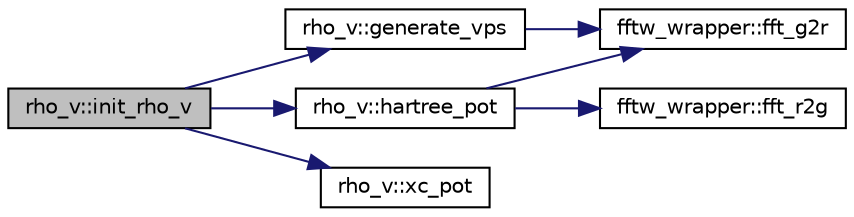 digraph "rho_v::init_rho_v"
{
 // LATEX_PDF_SIZE
  edge [fontname="Helvetica",fontsize="10",labelfontname="Helvetica",labelfontsize="10"];
  node [fontname="Helvetica",fontsize="10",shape=record];
  rankdir="LR";
  Node1 [label="rho_v::init_rho_v",height=0.2,width=0.4,color="black", fillcolor="grey75", style="filled", fontcolor="black",tooltip="Initialize rho, Vps, Vks."];
  Node1 -> Node2 [color="midnightblue",fontsize="10",style="solid",fontname="Helvetica"];
  Node2 [label="rho_v::generate_vps",height=0.2,width=0.4,color="black", fillcolor="white", style="filled",URL="$namespacerho__v.html#a3813003555dcf513988a47b2e5e49c8f",tooltip="Pseudopotential Vps is computed."];
  Node2 -> Node3 [color="midnightblue",fontsize="10",style="solid",fontname="Helvetica"];
  Node3 [label="fftw_wrapper::fft_g2r",height=0.2,width=0.4,color="black", fillcolor="white", style="filled",URL="$namespacefftw__wrapper.html#a340a66d2b418bc01bca7b91941b55c1c",tooltip="V(G) e^{iGr} -> v(r)"];
  Node1 -> Node4 [color="midnightblue",fontsize="10",style="solid",fontname="Helvetica"];
  Node4 [label="rho_v::hartree_pot",height=0.2,width=0.4,color="black", fillcolor="white", style="filled",URL="$namespacerho__v.html#a1fd1a1e8adf179dd03329003378934ce",tooltip="Add Hartree potential."];
  Node4 -> Node3 [color="midnightblue",fontsize="10",style="solid",fontname="Helvetica"];
  Node4 -> Node5 [color="midnightblue",fontsize="10",style="solid",fontname="Helvetica"];
  Node5 [label="fftw_wrapper::fft_r2g",height=0.2,width=0.4,color="black", fillcolor="white", style="filled",URL="$namespacefftw__wrapper.html#ac203731bd91598ef6e719a0822135961",tooltip="v(r) e^{-iGr} -> V(G)"];
  Node1 -> Node6 [color="midnightblue",fontsize="10",style="solid",fontname="Helvetica"];
  Node6 [label="rho_v::xc_pot",height=0.2,width=0.4,color="black", fillcolor="white", style="filled",URL="$namespacerho__v.html#abfb155a2cad76c42f2b470f2db1a8404",tooltip="Add XC potential (LDA)"];
}
